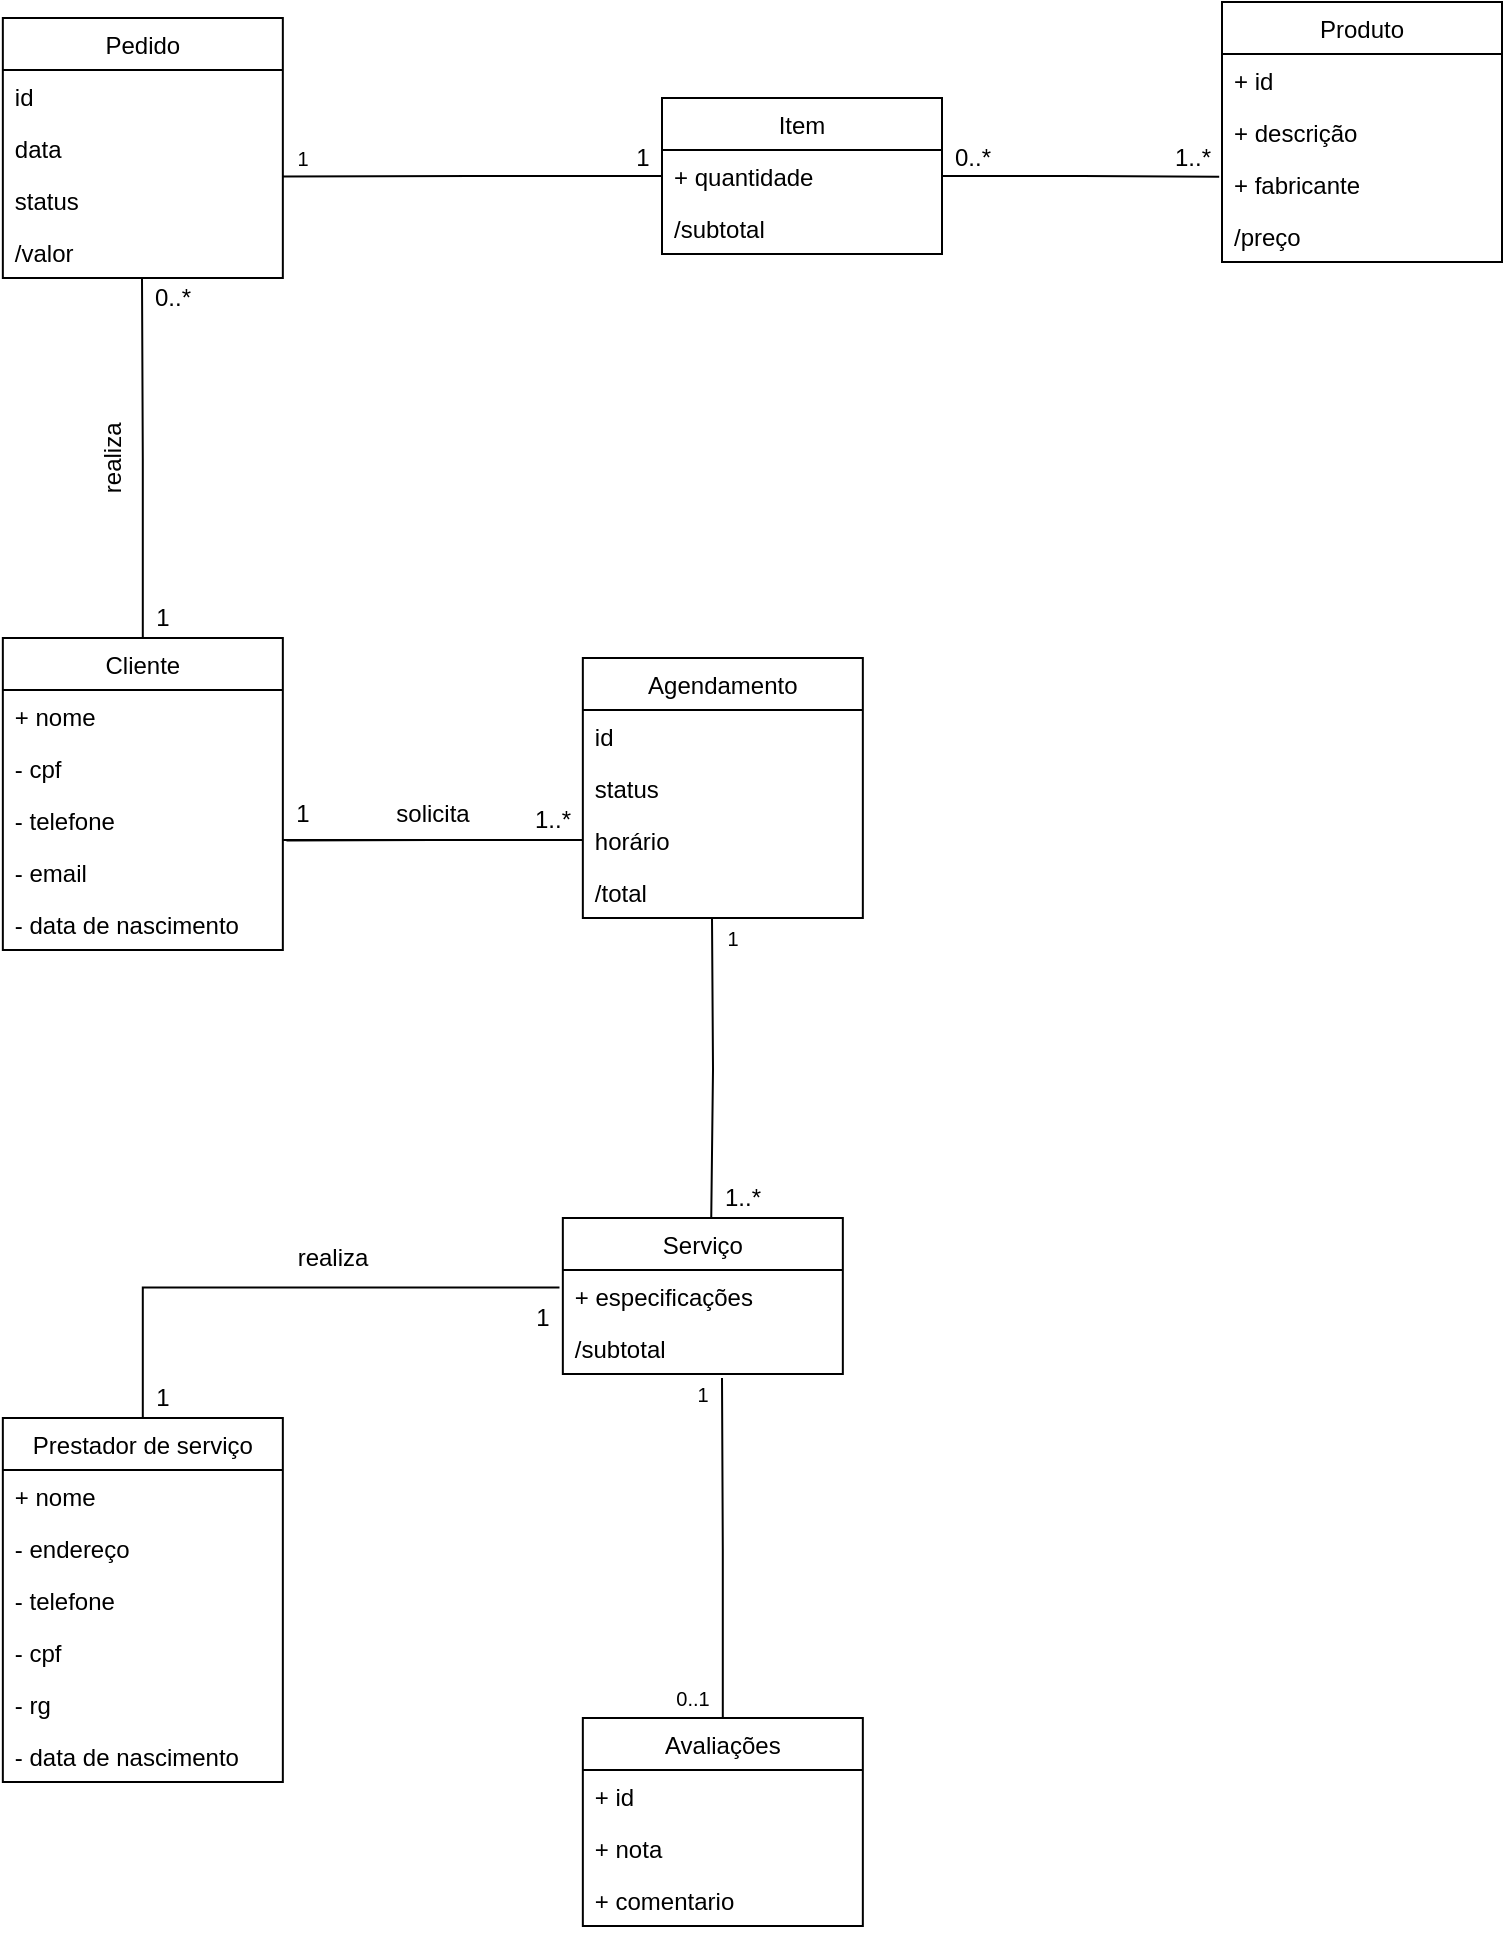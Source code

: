 <mxfile version="14.7.2"><diagram id="nNbMe6RCs03T7cAxXdwp" name="Page-1"><mxGraphModel dx="1381" dy="764" grid="1" gridSize="10" guides="1" tooltips="1" connect="1" arrows="1" fold="1" page="1" pageScale="1" pageWidth="827" pageHeight="1169" math="0" shadow="0"><root><mxCell id="0"/><mxCell id="1" parent="0"/><mxCell id="EgdVx3-38uhjONvqn9JU-72" style="edgeStyle=orthogonalEdgeStyle;rounded=0;jumpSize=6;orthogonalLoop=1;jettySize=auto;html=1;startArrow=none;startFill=0;endArrow=none;endFill=0;startSize=12;targetPerimeterSpacing=0;strokeWidth=1;" edge="1" parent="1" source="EgdVx3-38uhjONvqn9JU-1"><mxGeometry relative="1" as="geometry"><mxPoint x="100" y="280" as="targetPoint"/></mxGeometry></mxCell><mxCell id="EgdVx3-38uhjONvqn9JU-1" value="Cliente" style="swimlane;fontStyle=0;childLayout=stackLayout;horizontal=1;startSize=26;horizontalStack=0;resizeParent=1;resizeParentMax=0;resizeLast=0;collapsible=1;marginBottom=0;" vertex="1" parent="1"><mxGeometry x="30.42" y="460" width="140" height="156" as="geometry"/></mxCell><mxCell id="EgdVx3-38uhjONvqn9JU-117" value="+ nome" style="text;strokeColor=none;fillColor=none;align=left;verticalAlign=top;spacingLeft=4;spacingRight=4;overflow=hidden;rotatable=0;points=[[0,0.5],[1,0.5]];portConstraint=eastwest;" vertex="1" parent="EgdVx3-38uhjONvqn9JU-1"><mxGeometry y="26" width="140" height="26" as="geometry"/></mxCell><mxCell id="EgdVx3-38uhjONvqn9JU-2" value="- cpf" style="text;strokeColor=none;fillColor=none;align=left;verticalAlign=top;spacingLeft=4;spacingRight=4;overflow=hidden;rotatable=0;points=[[0,0.5],[1,0.5]];portConstraint=eastwest;" vertex="1" parent="EgdVx3-38uhjONvqn9JU-1"><mxGeometry y="52" width="140" height="26" as="geometry"/></mxCell><mxCell id="EgdVx3-38uhjONvqn9JU-13" value="- telefone" style="text;strokeColor=none;fillColor=none;align=left;verticalAlign=top;spacingLeft=4;spacingRight=4;overflow=hidden;rotatable=0;points=[[0,0.5],[1,0.5]];portConstraint=eastwest;" vertex="1" parent="EgdVx3-38uhjONvqn9JU-1"><mxGeometry y="78" width="140" height="26" as="geometry"/></mxCell><mxCell id="EgdVx3-38uhjONvqn9JU-4" value="- email" style="text;strokeColor=none;fillColor=none;align=left;verticalAlign=top;spacingLeft=4;spacingRight=4;overflow=hidden;rotatable=0;points=[[0,0.5],[1,0.5]];portConstraint=eastwest;" vertex="1" parent="EgdVx3-38uhjONvqn9JU-1"><mxGeometry y="104" width="140" height="26" as="geometry"/></mxCell><mxCell id="EgdVx3-38uhjONvqn9JU-22" value="- data de nascimento" style="text;strokeColor=none;fillColor=none;align=left;verticalAlign=top;spacingLeft=4;spacingRight=4;overflow=hidden;rotatable=0;points=[[0,0.5],[1,0.5]];portConstraint=eastwest;fontSize=12;" vertex="1" parent="EgdVx3-38uhjONvqn9JU-1"><mxGeometry y="130" width="140" height="26" as="geometry"/></mxCell><mxCell id="EgdVx3-38uhjONvqn9JU-42" style="edgeStyle=orthogonalEdgeStyle;rounded=0;jumpSize=6;orthogonalLoop=1;jettySize=auto;html=1;entryX=-0.012;entryY=0.336;entryDx=0;entryDy=0;entryPerimeter=0;startArrow=none;startFill=0;endArrow=none;endFill=0;startSize=12;targetPerimeterSpacing=0;strokeWidth=1;" edge="1" parent="1" source="EgdVx3-38uhjONvqn9JU-9" target="EgdVx3-38uhjONvqn9JU-19"><mxGeometry relative="1" as="geometry"/></mxCell><mxCell id="EgdVx3-38uhjONvqn9JU-9" value="Prestador de serviço" style="swimlane;fontStyle=0;childLayout=stackLayout;horizontal=1;startSize=26;horizontalStack=0;resizeParent=1;resizeParentMax=0;resizeLast=0;collapsible=1;marginBottom=0;" vertex="1" parent="1"><mxGeometry x="30.42" y="850" width="140" height="182" as="geometry"/></mxCell><mxCell id="EgdVx3-38uhjONvqn9JU-10" value="+ nome" style="text;strokeColor=none;fillColor=none;align=left;verticalAlign=top;spacingLeft=4;spacingRight=4;overflow=hidden;rotatable=0;points=[[0,0.5],[1,0.5]];portConstraint=eastwest;" vertex="1" parent="EgdVx3-38uhjONvqn9JU-9"><mxGeometry y="26" width="140" height="26" as="geometry"/></mxCell><mxCell id="EgdVx3-38uhjONvqn9JU-11" value="- endereço" style="text;strokeColor=none;fillColor=none;align=left;verticalAlign=top;spacingLeft=4;spacingRight=4;overflow=hidden;rotatable=0;points=[[0,0.5],[1,0.5]];portConstraint=eastwest;" vertex="1" parent="EgdVx3-38uhjONvqn9JU-9"><mxGeometry y="52" width="140" height="26" as="geometry"/></mxCell><mxCell id="EgdVx3-38uhjONvqn9JU-12" value="- telefone" style="text;strokeColor=none;fillColor=none;align=left;verticalAlign=top;spacingLeft=4;spacingRight=4;overflow=hidden;rotatable=0;points=[[0,0.5],[1,0.5]];portConstraint=eastwest;" vertex="1" parent="EgdVx3-38uhjONvqn9JU-9"><mxGeometry y="78" width="140" height="26" as="geometry"/></mxCell><mxCell id="EgdVx3-38uhjONvqn9JU-103" value="- cpf" style="text;strokeColor=none;fillColor=none;align=left;verticalAlign=top;spacingLeft=4;spacingRight=4;overflow=hidden;rotatable=0;points=[[0,0.5],[1,0.5]];portConstraint=eastwest;" vertex="1" parent="EgdVx3-38uhjONvqn9JU-9"><mxGeometry y="104" width="140" height="26" as="geometry"/></mxCell><mxCell id="EgdVx3-38uhjONvqn9JU-94" value="- rg" style="text;strokeColor=none;fillColor=none;align=left;verticalAlign=top;spacingLeft=4;spacingRight=4;overflow=hidden;rotatable=0;points=[[0,0.5],[1,0.5]];portConstraint=eastwest;fontSize=12;" vertex="1" parent="EgdVx3-38uhjONvqn9JU-9"><mxGeometry y="130" width="140" height="26" as="geometry"/></mxCell><mxCell id="EgdVx3-38uhjONvqn9JU-113" value="- data de nascimento" style="text;strokeColor=none;fillColor=none;align=left;verticalAlign=top;spacingLeft=4;spacingRight=4;overflow=hidden;rotatable=0;points=[[0,0.5],[1,0.5]];portConstraint=eastwest;fontSize=12;" vertex="1" parent="EgdVx3-38uhjONvqn9JU-9"><mxGeometry y="156" width="140" height="26" as="geometry"/></mxCell><mxCell id="EgdVx3-38uhjONvqn9JU-18" value="Serviço" style="swimlane;fontStyle=0;childLayout=stackLayout;horizontal=1;startSize=26;horizontalStack=0;resizeParent=1;resizeParentMax=0;resizeLast=0;collapsible=1;marginBottom=0;" vertex="1" parent="1"><mxGeometry x="310.42" y="750" width="140" height="78" as="geometry"/></mxCell><mxCell id="EgdVx3-38uhjONvqn9JU-19" value="+ especificações" style="text;strokeColor=none;fillColor=none;align=left;verticalAlign=top;spacingLeft=4;spacingRight=4;overflow=hidden;rotatable=0;points=[[0,0.5],[1,0.5]];portConstraint=eastwest;" vertex="1" parent="EgdVx3-38uhjONvqn9JU-18"><mxGeometry y="26" width="140" height="26" as="geometry"/></mxCell><mxCell id="EgdVx3-38uhjONvqn9JU-21" value="/subtotal" style="text;strokeColor=none;fillColor=none;align=left;verticalAlign=top;spacingLeft=4;spacingRight=4;overflow=hidden;rotatable=0;points=[[0,0.5],[1,0.5]];portConstraint=eastwest;" vertex="1" parent="EgdVx3-38uhjONvqn9JU-18"><mxGeometry y="52" width="140" height="26" as="geometry"/></mxCell><mxCell id="EgdVx3-38uhjONvqn9JU-24" value="Agendamento" style="swimlane;fontStyle=0;childLayout=stackLayout;horizontal=1;startSize=26;horizontalStack=0;resizeParent=1;resizeParentMax=0;resizeLast=0;collapsible=1;marginBottom=0;" vertex="1" parent="1"><mxGeometry x="320.42" y="470" width="140" height="130" as="geometry"/></mxCell><mxCell id="EgdVx3-38uhjONvqn9JU-116" value="id" style="text;strokeColor=none;fillColor=none;align=left;verticalAlign=top;spacingLeft=4;spacingRight=4;overflow=hidden;rotatable=0;points=[[0,0.5],[1,0.5]];portConstraint=eastwest;" vertex="1" parent="EgdVx3-38uhjONvqn9JU-24"><mxGeometry y="26" width="140" height="26" as="geometry"/></mxCell><mxCell id="EgdVx3-38uhjONvqn9JU-25" value="status" style="text;strokeColor=none;fillColor=none;align=left;verticalAlign=top;spacingLeft=4;spacingRight=4;overflow=hidden;rotatable=0;points=[[0,0.5],[1,0.5]];portConstraint=eastwest;" vertex="1" parent="EgdVx3-38uhjONvqn9JU-24"><mxGeometry y="52" width="140" height="26" as="geometry"/></mxCell><mxCell id="EgdVx3-38uhjONvqn9JU-26" value="horário" style="text;strokeColor=none;fillColor=none;align=left;verticalAlign=top;spacingLeft=4;spacingRight=4;overflow=hidden;rotatable=0;points=[[0,0.5],[1,0.5]];portConstraint=eastwest;" vertex="1" parent="EgdVx3-38uhjONvqn9JU-24"><mxGeometry y="78" width="140" height="26" as="geometry"/></mxCell><mxCell id="EgdVx3-38uhjONvqn9JU-27" value="/total" style="text;strokeColor=none;fillColor=none;align=left;verticalAlign=top;spacingLeft=4;spacingRight=4;overflow=hidden;rotatable=0;points=[[0,0.5],[1,0.5]];portConstraint=eastwest;" vertex="1" parent="EgdVx3-38uhjONvqn9JU-24"><mxGeometry y="104" width="140" height="26" as="geometry"/></mxCell><mxCell id="EgdVx3-38uhjONvqn9JU-29" style="edgeStyle=orthogonalEdgeStyle;rounded=0;orthogonalLoop=1;jettySize=auto;html=1;entryX=1.013;entryY=0.893;entryDx=0;entryDy=0;entryPerimeter=0;endArrow=none;endFill=0;" edge="1" parent="1" source="EgdVx3-38uhjONvqn9JU-26" target="EgdVx3-38uhjONvqn9JU-13"><mxGeometry relative="1" as="geometry"/></mxCell><mxCell id="EgdVx3-38uhjONvqn9JU-30" style="edgeStyle=orthogonalEdgeStyle;rounded=0;orthogonalLoop=1;jettySize=auto;html=1;entryX=1.001;entryY=0.886;entryDx=0;entryDy=0;entryPerimeter=0;endArrow=none;endFill=0;" edge="1" parent="1" source="EgdVx3-38uhjONvqn9JU-26" target="EgdVx3-38uhjONvqn9JU-13"><mxGeometry relative="1" as="geometry"/></mxCell><mxCell id="EgdVx3-38uhjONvqn9JU-31" value="solicita" style="text;html=1;align=center;verticalAlign=middle;resizable=0;points=[];autosize=1;strokeColor=none;" vertex="1" parent="1"><mxGeometry x="220.0" y="538" width="50" height="20" as="geometry"/></mxCell><mxCell id="EgdVx3-38uhjONvqn9JU-36" value="1" style="text;html=1;align=center;verticalAlign=middle;resizable=0;points=[];autosize=1;strokeColor=none;" vertex="1" parent="1"><mxGeometry x="170.0" y="538" width="20" height="20" as="geometry"/></mxCell><mxCell id="EgdVx3-38uhjONvqn9JU-37" value="1..*" style="text;html=1;align=center;verticalAlign=middle;resizable=0;points=[];autosize=1;strokeColor=none;" vertex="1" parent="1"><mxGeometry x="290.42" y="541" width="30" height="20" as="geometry"/></mxCell><mxCell id="EgdVx3-38uhjONvqn9JU-40" style="edgeStyle=orthogonalEdgeStyle;rounded=0;orthogonalLoop=1;jettySize=auto;html=1;entryX=0.53;entryY=-0.002;entryDx=0;entryDy=0;entryPerimeter=0;endArrow=none;endFill=0;startArrow=none;startFill=0;jumpSize=6;targetPerimeterSpacing=0;strokeWidth=1;startSize=20;" edge="1" parent="1" target="EgdVx3-38uhjONvqn9JU-18"><mxGeometry relative="1" as="geometry"><mxPoint x="385" y="600" as="sourcePoint"/></mxGeometry></mxCell><mxCell id="EgdVx3-38uhjONvqn9JU-41" value="1..*" style="text;html=1;align=center;verticalAlign=middle;resizable=0;points=[];autosize=1;strokeColor=none;" vertex="1" parent="1"><mxGeometry x="385.42" y="730" width="30" height="20" as="geometry"/></mxCell><mxCell id="EgdVx3-38uhjONvqn9JU-43" value="realiza" style="text;html=1;align=center;verticalAlign=middle;resizable=0;points=[];autosize=1;strokeColor=none;" vertex="1" parent="1"><mxGeometry x="170.0" y="760" width="50" height="20" as="geometry"/></mxCell><mxCell id="EgdVx3-38uhjONvqn9JU-45" value="1" style="text;html=1;align=center;verticalAlign=middle;resizable=0;points=[];autosize=1;strokeColor=none;" vertex="1" parent="1"><mxGeometry x="100.42" y="830" width="20" height="20" as="geometry"/></mxCell><mxCell id="EgdVx3-38uhjONvqn9JU-46" value="1" style="text;html=1;align=center;verticalAlign=middle;resizable=0;points=[];autosize=1;strokeColor=none;" vertex="1" parent="1"><mxGeometry x="290.42" y="790" width="20" height="20" as="geometry"/></mxCell><mxCell id="EgdVx3-38uhjONvqn9JU-56" value="Pedido" style="swimlane;fontStyle=0;childLayout=stackLayout;horizontal=1;startSize=26;horizontalStack=0;resizeParent=1;resizeParentMax=0;resizeLast=0;collapsible=1;marginBottom=0;" vertex="1" parent="1"><mxGeometry x="30.42" y="150" width="140" height="130" as="geometry"/></mxCell><mxCell id="EgdVx3-38uhjONvqn9JU-119" value="id" style="text;strokeColor=none;fillColor=none;align=left;verticalAlign=top;spacingLeft=4;spacingRight=4;overflow=hidden;rotatable=0;points=[[0,0.5],[1,0.5]];portConstraint=eastwest;" vertex="1" parent="EgdVx3-38uhjONvqn9JU-56"><mxGeometry y="26" width="140" height="26" as="geometry"/></mxCell><mxCell id="EgdVx3-38uhjONvqn9JU-57" value="data" style="text;strokeColor=none;fillColor=none;align=left;verticalAlign=top;spacingLeft=4;spacingRight=4;overflow=hidden;rotatable=0;points=[[0,0.5],[1,0.5]];portConstraint=eastwest;" vertex="1" parent="EgdVx3-38uhjONvqn9JU-56"><mxGeometry y="52" width="140" height="26" as="geometry"/></mxCell><mxCell id="EgdVx3-38uhjONvqn9JU-58" value="status" style="text;strokeColor=none;fillColor=none;align=left;verticalAlign=top;spacingLeft=4;spacingRight=4;overflow=hidden;rotatable=0;points=[[0,0.5],[1,0.5]];portConstraint=eastwest;" vertex="1" parent="EgdVx3-38uhjONvqn9JU-56"><mxGeometry y="78" width="140" height="26" as="geometry"/></mxCell><mxCell id="EgdVx3-38uhjONvqn9JU-59" value="/valor" style="text;strokeColor=none;fillColor=none;align=left;verticalAlign=top;spacingLeft=4;spacingRight=4;overflow=hidden;rotatable=0;points=[[0,0.5],[1,0.5]];portConstraint=eastwest;" vertex="1" parent="EgdVx3-38uhjONvqn9JU-56"><mxGeometry y="104" width="140" height="26" as="geometry"/></mxCell><mxCell id="EgdVx3-38uhjONvqn9JU-64" value="Item" style="swimlane;fontStyle=0;childLayout=stackLayout;horizontal=1;startSize=26;horizontalStack=0;resizeParent=1;resizeParentMax=0;resizeLast=0;collapsible=1;marginBottom=0;" vertex="1" parent="1"><mxGeometry x="360.0" y="190" width="140" height="78" as="geometry"/></mxCell><mxCell id="EgdVx3-38uhjONvqn9JU-65" value="+ quantidade" style="text;strokeColor=none;fillColor=none;align=left;verticalAlign=top;spacingLeft=4;spacingRight=4;overflow=hidden;rotatable=0;points=[[0,0.5],[1,0.5]];portConstraint=eastwest;" vertex="1" parent="EgdVx3-38uhjONvqn9JU-64"><mxGeometry y="26" width="140" height="26" as="geometry"/></mxCell><mxCell id="EgdVx3-38uhjONvqn9JU-70" value="/subtotal" style="text;strokeColor=none;fillColor=none;align=left;verticalAlign=top;spacingLeft=4;spacingRight=4;overflow=hidden;rotatable=0;points=[[0,0.5],[1,0.5]];portConstraint=eastwest;" vertex="1" parent="EgdVx3-38uhjONvqn9JU-64"><mxGeometry y="52" width="140" height="26" as="geometry"/></mxCell><mxCell id="EgdVx3-38uhjONvqn9JU-76" value="1" style="text;html=1;align=center;verticalAlign=middle;resizable=0;points=[];autosize=1;strokeColor=none;" vertex="1" parent="1"><mxGeometry x="340" y="210" width="20" height="20" as="geometry"/></mxCell><mxCell id="EgdVx3-38uhjONvqn9JU-77" value="0..*" style="text;html=1;align=center;verticalAlign=middle;resizable=0;points=[];autosize=1;strokeColor=none;" vertex="1" parent="1"><mxGeometry x="100.42" y="280" width="30" height="20" as="geometry"/></mxCell><mxCell id="EgdVx3-38uhjONvqn9JU-78" value="1" style="text;html=1;align=center;verticalAlign=middle;resizable=0;points=[];autosize=1;strokeColor=none;" vertex="1" parent="1"><mxGeometry x="100.42" y="440" width="20" height="20" as="geometry"/></mxCell><mxCell id="EgdVx3-38uhjONvqn9JU-79" value="realiza" style="text;html=1;align=center;verticalAlign=middle;resizable=0;points=[];autosize=1;strokeColor=none;rotation=-90;" vertex="1" parent="1"><mxGeometry x="60.42" y="360" width="50" height="20" as="geometry"/></mxCell><mxCell id="EgdVx3-38uhjONvqn9JU-81" value="Produto" style="swimlane;fontStyle=0;childLayout=stackLayout;horizontal=1;startSize=26;horizontalStack=0;resizeParent=1;resizeParentMax=0;resizeLast=0;collapsible=1;marginBottom=0;" vertex="1" parent="1"><mxGeometry x="640" y="142" width="140" height="130" as="geometry"/></mxCell><mxCell id="EgdVx3-38uhjONvqn9JU-87" value="+ id" style="text;strokeColor=none;fillColor=none;align=left;verticalAlign=top;spacingLeft=4;spacingRight=4;overflow=hidden;rotatable=0;points=[[0,0.5],[1,0.5]];portConstraint=eastwest;" vertex="1" parent="EgdVx3-38uhjONvqn9JU-81"><mxGeometry y="26" width="140" height="26" as="geometry"/></mxCell><mxCell id="EgdVx3-38uhjONvqn9JU-82" value="+ descrição" style="text;strokeColor=none;fillColor=none;align=left;verticalAlign=top;spacingLeft=4;spacingRight=4;overflow=hidden;rotatable=0;points=[[0,0.5],[1,0.5]];portConstraint=eastwest;" vertex="1" parent="EgdVx3-38uhjONvqn9JU-81"><mxGeometry y="52" width="140" height="26" as="geometry"/></mxCell><mxCell id="EgdVx3-38uhjONvqn9JU-90" value="+ fabricante" style="text;strokeColor=none;fillColor=none;align=left;verticalAlign=top;spacingLeft=4;spacingRight=4;overflow=hidden;rotatable=0;points=[[0,0.5],[1,0.5]];portConstraint=eastwest;" vertex="1" parent="EgdVx3-38uhjONvqn9JU-81"><mxGeometry y="78" width="140" height="26" as="geometry"/></mxCell><mxCell id="EgdVx3-38uhjONvqn9JU-85" value="/preço" style="text;strokeColor=none;fillColor=none;align=left;verticalAlign=top;spacingLeft=4;spacingRight=4;overflow=hidden;rotatable=0;points=[[0,0.5],[1,0.5]];portConstraint=eastwest;" vertex="1" parent="EgdVx3-38uhjONvqn9JU-81"><mxGeometry y="104" width="140" height="26" as="geometry"/></mxCell><mxCell id="EgdVx3-38uhjONvqn9JU-92" value="0..*" style="text;html=1;align=center;verticalAlign=middle;resizable=0;points=[];autosize=1;strokeColor=none;" vertex="1" parent="1"><mxGeometry x="500" y="210" width="30" height="20" as="geometry"/></mxCell><mxCell id="EgdVx3-38uhjONvqn9JU-93" value="1..*" style="text;html=1;align=center;verticalAlign=middle;resizable=0;points=[];autosize=1;strokeColor=none;" vertex="1" parent="1"><mxGeometry x="610" y="210" width="30" height="20" as="geometry"/></mxCell><mxCell id="EgdVx3-38uhjONvqn9JU-126" style="edgeStyle=orthogonalEdgeStyle;rounded=0;jumpSize=6;orthogonalLoop=1;jettySize=auto;html=1;fontSize=10;startArrow=none;startFill=0;endArrow=none;endFill=0;startSize=20;targetPerimeterSpacing=0;strokeWidth=1;" edge="1" parent="1" source="EgdVx3-38uhjONvqn9JU-109"><mxGeometry relative="1" as="geometry"><mxPoint x="390" y="830" as="targetPoint"/></mxGeometry></mxCell><mxCell id="EgdVx3-38uhjONvqn9JU-109" value="Avaliações" style="swimlane;fontStyle=0;childLayout=stackLayout;horizontal=1;startSize=26;horizontalStack=0;resizeParent=1;resizeParentMax=0;resizeLast=0;collapsible=1;marginBottom=0;" vertex="1" parent="1"><mxGeometry x="320.42" y="1000" width="140" height="104" as="geometry"/></mxCell><mxCell id="EgdVx3-38uhjONvqn9JU-110" value="+ id" style="text;strokeColor=none;fillColor=none;align=left;verticalAlign=top;spacingLeft=4;spacingRight=4;overflow=hidden;rotatable=0;points=[[0,0.5],[1,0.5]];portConstraint=eastwest;" vertex="1" parent="EgdVx3-38uhjONvqn9JU-109"><mxGeometry y="26" width="140" height="26" as="geometry"/></mxCell><mxCell id="EgdVx3-38uhjONvqn9JU-111" value="+ nota" style="text;strokeColor=none;fillColor=none;align=left;verticalAlign=top;spacingLeft=4;spacingRight=4;overflow=hidden;rotatable=0;points=[[0,0.5],[1,0.5]];portConstraint=eastwest;" vertex="1" parent="EgdVx3-38uhjONvqn9JU-109"><mxGeometry y="52" width="140" height="26" as="geometry"/></mxCell><mxCell id="EgdVx3-38uhjONvqn9JU-114" value="+ comentario" style="text;strokeColor=none;fillColor=none;align=left;verticalAlign=top;spacingLeft=4;spacingRight=4;overflow=hidden;rotatable=0;points=[[0,0.5],[1,0.5]];portConstraint=eastwest;" vertex="1" parent="EgdVx3-38uhjONvqn9JU-109"><mxGeometry y="78" width="140" height="26" as="geometry"/></mxCell><mxCell id="EgdVx3-38uhjONvqn9JU-121" style="edgeStyle=orthogonalEdgeStyle;rounded=0;jumpSize=6;orthogonalLoop=1;jettySize=auto;html=1;entryX=0.997;entryY=0.047;entryDx=0;entryDy=0;entryPerimeter=0;fontSize=10;startArrow=none;startFill=0;endArrow=none;endFill=0;startSize=20;targetPerimeterSpacing=0;strokeWidth=1;" edge="1" parent="1" source="EgdVx3-38uhjONvqn9JU-65" target="EgdVx3-38uhjONvqn9JU-58"><mxGeometry relative="1" as="geometry"/></mxCell><mxCell id="EgdVx3-38uhjONvqn9JU-123" value="1" style="text;html=1;align=center;verticalAlign=middle;resizable=0;points=[];autosize=1;strokeColor=none;fontSize=10;" vertex="1" parent="1"><mxGeometry x="170" y="210" width="20" height="20" as="geometry"/></mxCell><mxCell id="EgdVx3-38uhjONvqn9JU-125" style="edgeStyle=orthogonalEdgeStyle;rounded=0;jumpSize=6;orthogonalLoop=1;jettySize=auto;html=1;entryX=-0.01;entryY=0.359;entryDx=0;entryDy=0;entryPerimeter=0;fontSize=10;startArrow=none;startFill=0;endArrow=none;endFill=0;startSize=20;targetPerimeterSpacing=0;strokeWidth=1;" edge="1" parent="1" source="EgdVx3-38uhjONvqn9JU-65" target="EgdVx3-38uhjONvqn9JU-90"><mxGeometry relative="1" as="geometry"/></mxCell><mxCell id="EgdVx3-38uhjONvqn9JU-128" value="0..1" style="text;html=1;align=center;verticalAlign=middle;resizable=0;points=[];autosize=1;strokeColor=none;fontSize=10;" vertex="1" parent="1"><mxGeometry x="360.42" y="980" width="30" height="20" as="geometry"/></mxCell><mxCell id="EgdVx3-38uhjONvqn9JU-129" value="1" style="text;html=1;align=center;verticalAlign=middle;resizable=0;points=[];autosize=1;strokeColor=none;fontSize=10;" vertex="1" parent="1"><mxGeometry x="385.42" y="600" width="20" height="20" as="geometry"/></mxCell><mxCell id="EgdVx3-38uhjONvqn9JU-132" value="1" style="text;html=1;align=center;verticalAlign=middle;resizable=0;points=[];autosize=1;strokeColor=none;fontSize=10;" vertex="1" parent="1"><mxGeometry x="370.42" y="828" width="20" height="20" as="geometry"/></mxCell></root></mxGraphModel></diagram></mxfile>